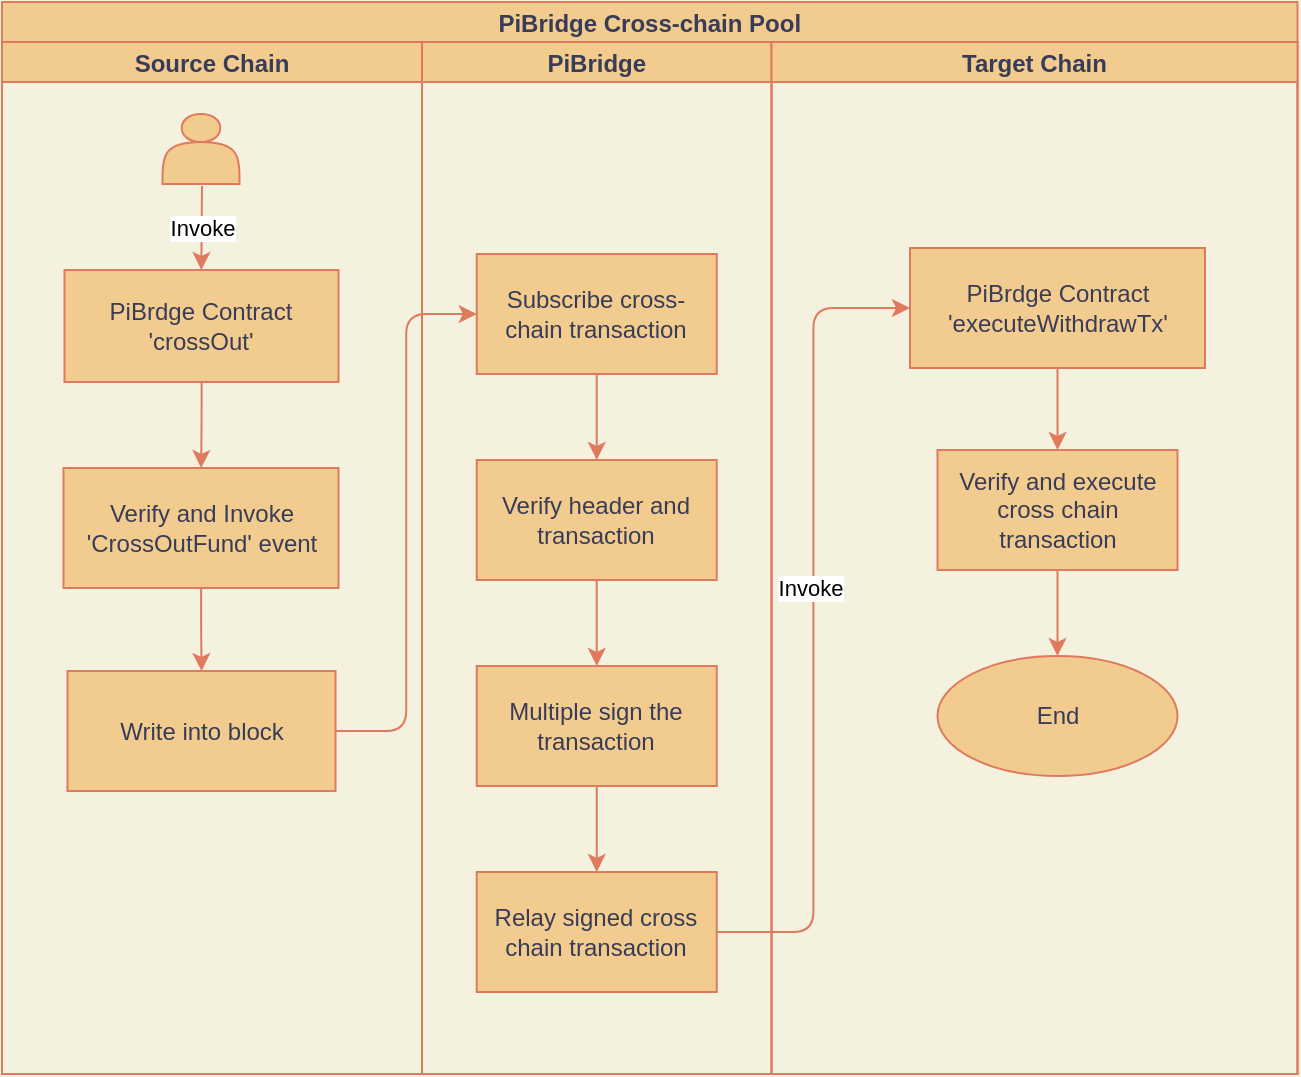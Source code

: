 <mxfile>
    <diagram id="4Ad_e9_fB291YcqgXYSu" name="第 1 页">
        <mxGraphModel dx="841" dy="680" grid="0" gridSize="10" guides="1" tooltips="1" connect="1" arrows="1" fold="1" page="1" pageScale="1" pageWidth="1169" pageHeight="827" background="#F4F1DE" math="0" shadow="0">
            <root>
                <mxCell id="0"/>
                <mxCell id="1" parent="0"/>
                <mxCell id="7" value="PiBridge Cross-chain Pool" style="swimlane;childLayout=stackLayout;resizeParent=1;resizeParentMax=0;startSize=20;fillColor=#F2CC8F;strokeColor=#E07A5F;fontColor=#393C56;" parent="1" vertex="1">
                    <mxGeometry x="151" y="44" width="647.75" height="536" as="geometry"/>
                </mxCell>
                <mxCell id="8" value="Source Chain" style="swimlane;startSize=20;fillColor=#F2CC8F;strokeColor=#E07A5F;fontColor=#393C56;" parent="7" vertex="1">
                    <mxGeometry y="20" width="210" height="516" as="geometry"/>
                </mxCell>
                <mxCell id="11" value="" style="shape=actor;whiteSpace=wrap;html=1;fillColor=#F2CC8F;strokeColor=#E07A5F;fontColor=#393C56;" parent="8" vertex="1">
                    <mxGeometry x="80.25" y="36" width="38.5" height="35" as="geometry"/>
                </mxCell>
                <mxCell id="18" value="" style="edgeStyle=orthogonalEdgeStyle;curved=0;rounded=1;sketch=0;orthogonalLoop=1;jettySize=auto;html=1;fontColor=#393C56;strokeColor=#E07A5F;fillColor=#F2CC8F;" parent="8" source="13" target="17" edge="1">
                    <mxGeometry relative="1" as="geometry"/>
                </mxCell>
                <mxCell id="13" value="PiBrdge Contract&lt;br&gt;'crossOut'" style="rounded=0;whiteSpace=wrap;html=1;fillColor=#F2CC8F;strokeColor=#E07A5F;fontColor=#393C56;" parent="8" vertex="1">
                    <mxGeometry x="31.25" y="114" width="137" height="56" as="geometry"/>
                </mxCell>
                <mxCell id="21" value="" style="edgeStyle=orthogonalEdgeStyle;curved=0;rounded=1;sketch=0;orthogonalLoop=1;jettySize=auto;html=1;fontColor=#393C56;strokeColor=#E07A5F;fillColor=#F2CC8F;" parent="8" source="17" target="20" edge="1">
                    <mxGeometry relative="1" as="geometry"/>
                </mxCell>
                <mxCell id="17" value="Verify and Invoke 'CrossOutFund' event" style="whiteSpace=wrap;html=1;rounded=0;fontColor=#393C56;strokeColor=#E07A5F;fillColor=#F2CC8F;" parent="8" vertex="1">
                    <mxGeometry x="30.75" y="213" width="137.5" height="60" as="geometry"/>
                </mxCell>
                <mxCell id="20" value="Write into block" style="whiteSpace=wrap;html=1;rounded=0;fontColor=#393C56;strokeColor=#E07A5F;fillColor=#F2CC8F;" parent="8" vertex="1">
                    <mxGeometry x="32.75" y="314.5" width="134" height="60" as="geometry"/>
                </mxCell>
                <mxCell id="14" value="" style="endArrow=classic;html=1;fontColor=#393C56;strokeColor=#E07A5F;fillColor=#F2CC8F;entryX=0.5;entryY=0;entryDx=0;entryDy=0;" parent="8" edge="1">
                    <mxGeometry relative="1" as="geometry">
                        <mxPoint x="100" y="72" as="sourcePoint"/>
                        <mxPoint x="99.66" y="114" as="targetPoint"/>
                    </mxGeometry>
                </mxCell>
                <mxCell id="15" value="Invoke" style="edgeLabel;resizable=0;html=1;align=center;verticalAlign=middle;" parent="14" connectable="0" vertex="1">
                    <mxGeometry relative="1" as="geometry"/>
                </mxCell>
                <mxCell id="9" value="PiBridge" style="swimlane;startSize=20;fillColor=#F2CC8F;strokeColor=#E07A5F;fontColor=#393C56;" parent="7" vertex="1">
                    <mxGeometry x="210" y="20" width="174.75" height="516" as="geometry"/>
                </mxCell>
                <mxCell id="25" value="" style="edgeStyle=orthogonalEdgeStyle;curved=0;rounded=1;sketch=0;orthogonalLoop=1;jettySize=auto;html=1;fontColor=#393C56;strokeColor=#E07A5F;fillColor=#F2CC8F;" parent="9" source="22" target="24" edge="1">
                    <mxGeometry relative="1" as="geometry"/>
                </mxCell>
                <mxCell id="22" value="&lt;span&gt;Subscribe cross-chain transaction&lt;/span&gt;" style="whiteSpace=wrap;html=1;rounded=0;fontColor=#393C56;strokeColor=#E07A5F;fillColor=#F2CC8F;" parent="9" vertex="1">
                    <mxGeometry x="27.37" y="106" width="120" height="60" as="geometry"/>
                </mxCell>
                <mxCell id="27" value="" style="edgeStyle=orthogonalEdgeStyle;curved=0;rounded=1;sketch=0;orthogonalLoop=1;jettySize=auto;html=1;fontColor=#393C56;strokeColor=#E07A5F;fillColor=#F2CC8F;" parent="9" source="24" target="26" edge="1">
                    <mxGeometry relative="1" as="geometry"/>
                </mxCell>
                <mxCell id="24" value="Verify header and transaction" style="whiteSpace=wrap;html=1;rounded=0;fontColor=#393C56;strokeColor=#E07A5F;fillColor=#F2CC8F;" parent="9" vertex="1">
                    <mxGeometry x="27.37" y="209" width="120" height="60" as="geometry"/>
                </mxCell>
                <mxCell id="29" value="" style="edgeStyle=orthogonalEdgeStyle;curved=0;rounded=1;sketch=0;orthogonalLoop=1;jettySize=auto;html=1;fontColor=#393C56;strokeColor=#E07A5F;fillColor=#F2CC8F;" parent="9" source="26" target="28" edge="1">
                    <mxGeometry relative="1" as="geometry"/>
                </mxCell>
                <mxCell id="26" value="Multiple sign the transaction" style="whiteSpace=wrap;html=1;rounded=0;fontColor=#393C56;strokeColor=#E07A5F;fillColor=#F2CC8F;" parent="9" vertex="1">
                    <mxGeometry x="27.38" y="312" width="120" height="60" as="geometry"/>
                </mxCell>
                <mxCell id="28" value="Relay signed cross chain transaction" style="whiteSpace=wrap;html=1;rounded=0;fontColor=#393C56;strokeColor=#E07A5F;fillColor=#F2CC8F;" parent="9" vertex="1">
                    <mxGeometry x="27.37" y="415" width="120" height="60" as="geometry"/>
                </mxCell>
                <mxCell id="23" value="" style="edgeStyle=orthogonalEdgeStyle;curved=0;rounded=1;sketch=0;orthogonalLoop=1;jettySize=auto;html=1;fontColor=#393C56;strokeColor=#E07A5F;fillColor=#F2CC8F;entryX=0;entryY=0.5;entryDx=0;entryDy=0;" parent="7" source="20" target="22" edge="1">
                    <mxGeometry relative="1" as="geometry"/>
                </mxCell>
                <mxCell id="31" value="" style="edgeStyle=orthogonalEdgeStyle;curved=0;rounded=1;sketch=0;orthogonalLoop=1;jettySize=auto;html=1;fontColor=#393C56;strokeColor=#E07A5F;fillColor=#F2CC8F;entryX=0;entryY=0.5;entryDx=0;entryDy=0;" parent="7" source="28" target="30" edge="1">
                    <mxGeometry relative="1" as="geometry"/>
                </mxCell>
                <mxCell id="10" value="Target Chain" style="swimlane;startSize=20;fillColor=#F2CC8F;strokeColor=#E07A5F;fontColor=#393C56;" parent="7" vertex="1">
                    <mxGeometry x="384.75" y="20" width="263" height="516" as="geometry"/>
                </mxCell>
                <mxCell id="45" value="" style="edgeStyle=orthogonalEdgeStyle;curved=0;rounded=1;sketch=0;orthogonalLoop=1;jettySize=auto;html=1;fontColor=#393C56;strokeColor=#E07A5F;fillColor=#F2CC8F;" parent="10" source="30" target="44" edge="1">
                    <mxGeometry relative="1" as="geometry"/>
                </mxCell>
                <mxCell id="30" value="&lt;span&gt;PiBrdge Contract&lt;/span&gt;&lt;br&gt;&lt;span&gt;'executeWithdrawTx'&lt;/span&gt;" style="whiteSpace=wrap;html=1;rounded=0;fontColor=#393C56;strokeColor=#E07A5F;fillColor=#F2CC8F;" parent="10" vertex="1">
                    <mxGeometry x="69.25" y="103" width="147.5" height="60" as="geometry"/>
                </mxCell>
                <mxCell id="43" value="Invoke" style="edgeLabel;resizable=0;html=1;align=center;verticalAlign=middle;" parent="10" connectable="0" vertex="1">
                    <mxGeometry x="19.254" y="272.998" as="geometry"/>
                </mxCell>
                <mxCell id="47" value="" style="edgeStyle=orthogonalEdgeStyle;curved=0;rounded=1;sketch=0;orthogonalLoop=1;jettySize=auto;html=1;fontColor=#393C56;strokeColor=#E07A5F;fillColor=#F2CC8F;" parent="10" source="44" target="46" edge="1">
                    <mxGeometry relative="1" as="geometry"/>
                </mxCell>
                <mxCell id="44" value="Verify and execute cross chain transaction" style="whiteSpace=wrap;html=1;rounded=0;fontColor=#393C56;strokeColor=#E07A5F;fillColor=#F2CC8F;" parent="10" vertex="1">
                    <mxGeometry x="83" y="204" width="120" height="60" as="geometry"/>
                </mxCell>
                <mxCell id="46" value="End" style="ellipse;whiteSpace=wrap;html=1;rounded=0;fontColor=#393C56;strokeColor=#E07A5F;fillColor=#F2CC8F;" parent="10" vertex="1">
                    <mxGeometry x="83" y="307" width="120" height="60" as="geometry"/>
                </mxCell>
            </root>
        </mxGraphModel>
    </diagram>
</mxfile>